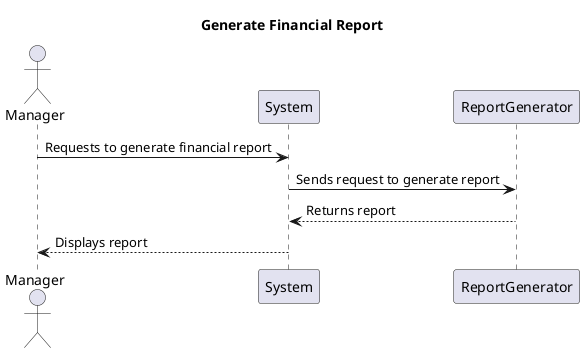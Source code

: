 @startuml
Title Generate Financial Report
Actor Manager
participant System
participant ReportGenerator

Manager -> System: Requests to generate financial report
System -> ReportGenerator: Sends request to generate report
ReportGenerator --> System: Returns report
System --> Manager: Displays report
@enduml

